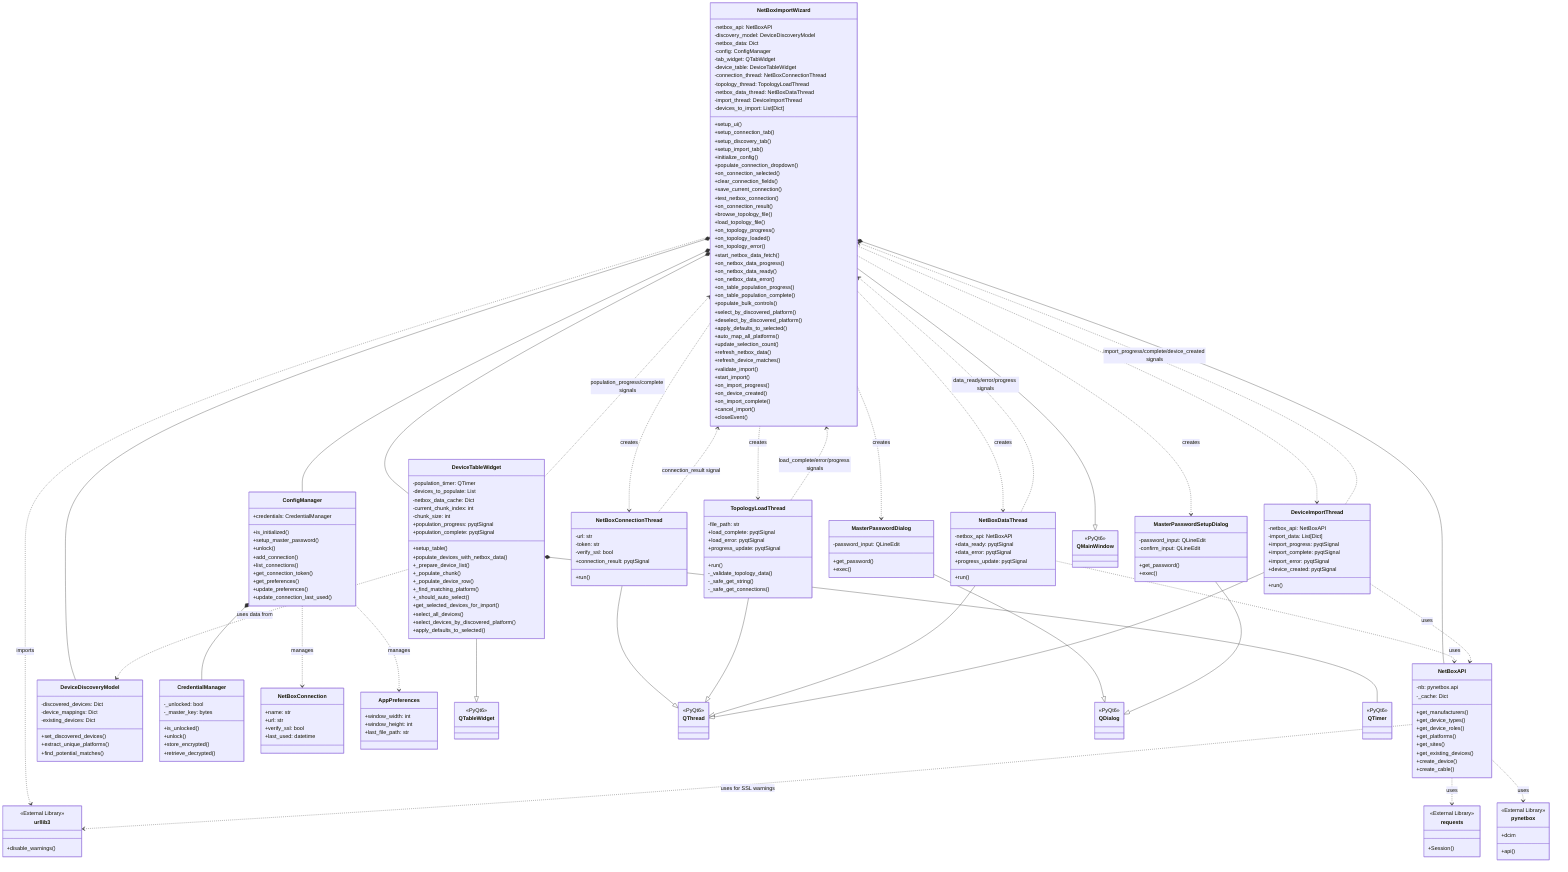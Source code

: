 classDiagram
    %% Main Application Class
    class NetBoxImportWizard {
        -netbox_api: NetBoxAPI
        -discovery_model: DeviceDiscoveryModel
        -netbox_data: Dict
        -config: ConfigManager
        -tab_widget: QTabWidget
        -device_table: DeviceTableWidget
        -connection_thread: NetBoxConnectionThread
        -topology_thread: TopologyLoadThread
        -netbox_data_thread: NetBoxDataThread
        -import_thread: DeviceImportThread
        -devices_to_import: List[Dict]
        +setup_ui()
        +setup_connection_tab()
        +setup_discovery_tab()
        +setup_import_tab()
        +initialize_config()
        +populate_connection_dropdown()
        +on_connection_selected()
        +clear_connection_fields()
        +save_current_connection()
        +test_netbox_connection()
        +on_connection_result()
        +browse_topology_file()
        +load_topology_file()
        +on_topology_progress()
        +on_topology_loaded()
        +on_topology_error()
        +start_netbox_data_fetch()
        +on_netbox_data_progress()
        +on_netbox_data_ready()
        +on_netbox_data_error()
        +on_table_population_progress()
        +on_table_population_complete()
        +populate_bulk_controls()
        +select_by_discovered_platform()
        +deselect_by_discovered_platform()
        +apply_defaults_to_selected()
        +auto_map_all_platforms()
        +update_selection_count()
        +refresh_netbox_data()
        +refresh_device_matches()
        +validate_import()
        +start_import()
        +on_import_progress()
        +on_device_created()
        +on_import_complete()
        +cancel_import()
        +closeEvent()
    }

    %% Custom Table Widget
    class DeviceTableWidget {
        -population_timer: QTimer
        -devices_to_populate: List
        -netbox_data_cache: Dict
        -current_chunk_index: int
        -chunk_size: int
        +population_progress: pyqtSignal
        +population_complete: pyqtSignal
        +setup_table()
        +populate_devices_with_netbox_data()
        +_prepare_device_list()
        +_populate_chunk()
        +_populate_device_row()
        +_find_matching_platform()
        +_should_auto_select()
        +get_selected_devices_for_import()
        +select_all_devices()
        +select_devices_by_discovered_platform()
        +apply_defaults_to_selected()
    }

    %% NetBox API Wrapper
    class NetBoxAPI {
        -nb: pynetbox.api
        -_cache: Dict
        +get_manufacturers()
        +get_device_types()
        +get_device_roles()
        +get_platforms()
        +get_sites()
        +get_existing_devices()
        +create_device()
        +create_cable()
    }

    %% Device Discovery Model
    class DeviceDiscoveryModel {
        -discovered_devices: Dict
        -device_mappings: Dict
        -existing_devices: Dict
        +set_discovered_devices()
        +extract_unique_platforms()
        +find_potential_matches()
    }

    %% Thread Classes
    class NetBoxConnectionThread {
        -url: str
        -token: str
        -verify_ssl: bool
        +connection_result: pyqtSignal
        +run()
    }

    class TopologyLoadThread {
        -file_path: str
        +load_complete: pyqtSignal
        +load_error: pyqtSignal
        +progress_update: pyqtSignal
        +run()
        -_validate_topology_data()
        -_safe_get_string()
        -_safe_get_connections()
    }

    class NetBoxDataThread {
        -netbox_api: NetBoxAPI
        +data_ready: pyqtSignal
        +data_error: pyqtSignal
        +progress_update: pyqtSignal
        +run()
    }

    class DeviceImportThread {
        -netbox_api: NetBoxAPI
        -import_data: List[Dict]
        +import_progress: pyqtSignal
        +import_complete: pyqtSignal
        +import_error: pyqtSignal
        +device_created: pyqtSignal
        +run()
    }

    %% Configuration Management
    class ConfigManager {
        +credentials: CredentialManager
        +is_initialized()
        +setup_master_password()
        +unlock()
        +add_connection()
        +list_connections()
        +get_connection_token()
        +get_preferences()
        +update_preferences()
        +update_connection_last_used()
    }

    class CredentialManager {
        -_unlocked: bool
        -_master_key: bytes
        +is_unlocked()
        +unlock()
        +store_encrypted()
        +retrieve_decrypted()
    }

    class NetBoxConnection {
        +name: str
        +url: str
        +verify_ssl: bool
        +last_used: datetime
    }

    class AppPreferences {
        +window_width: int
        +window_height: int
        +last_file_path: str
    }

    %% Dialog Classes
    class MasterPasswordDialog {
        -password_input: QLineEdit
        +get_password()
        +exec()
    }

    class MasterPasswordSetupDialog {
        -password_input: QLineEdit
        -confirm_input: QLineEdit
        +get_password()
        +exec()
    }

    %% Qt Base Classes
    class QMainWindow {
        <<PyQt6>>
    }

    class QTableWidget {
        <<PyQt6>>
    }

    class QThread {
        <<PyQt6>>
    }

    class QDialog {
        <<PyQt6>>
    }

    class QTimer {
        <<PyQt6>>
    }

    %% External Libraries
    class pynetbox {
        <<External Library>>
        +api()
        +dcim
    }

    class requests {
        <<External Library>>
        +Session()
    }

    class urllib3 {
        <<External Library>>
        +disable_warnings()
    }

    %% Inheritance Relationships
    NetBoxImportWizard --|> QMainWindow
    DeviceTableWidget --|> QTableWidget
    NetBoxConnectionThread --|> QThread
    TopologyLoadThread --|> QThread
    NetBoxDataThread --|> QThread
    DeviceImportThread --|> QThread
    MasterPasswordDialog --|> QDialog
    MasterPasswordSetupDialog --|> QDialog

    %% Composition Relationships
    NetBoxImportWizard *-- DeviceTableWidget
    NetBoxImportWizard *-- NetBoxAPI
    NetBoxImportWizard *-- DeviceDiscoveryModel
    NetBoxImportWizard *-- ConfigManager
    DeviceTableWidget *-- QTimer
    ConfigManager *-- CredentialManager

    %% Usage/Dependency Relationships
    NetBoxImportWizard ..> NetBoxConnectionThread : creates
    NetBoxImportWizard ..> TopologyLoadThread : creates
    NetBoxImportWizard ..> NetBoxDataThread : creates
    NetBoxImportWizard ..> DeviceImportThread : creates
    NetBoxImportWizard ..> MasterPasswordDialog : creates
    NetBoxImportWizard ..> MasterPasswordSetupDialog : creates

    NetBoxDataThread ..> NetBoxAPI : uses
    DeviceImportThread ..> NetBoxAPI : uses
    DeviceTableWidget ..> DeviceDiscoveryModel : uses data from
    NetBoxAPI ..> pynetbox : uses
    NetBoxAPI ..> requests : uses
    ConfigManager ..> NetBoxConnection : manages
    ConfigManager ..> AppPreferences : manages

    %% External Dependencies
    NetBoxImportWizard ..> urllib3 : imports
    NetBoxAPI ..> urllib3 : uses for SSL warnings

    %% Signal Relationships (simplified - showing key connections)
    NetBoxConnectionThread ..> NetBoxImportWizard : connection_result signal
    TopologyLoadThread ..> NetBoxImportWizard : load_complete/error/progress signals
    NetBoxDataThread ..> NetBoxImportWizard : data_ready/error/progress signals
    DeviceImportThread ..> NetBoxImportWizard : import_progress/complete/device_created signals
    DeviceTableWidget ..> NetBoxImportWizard : population_progress/complete signals